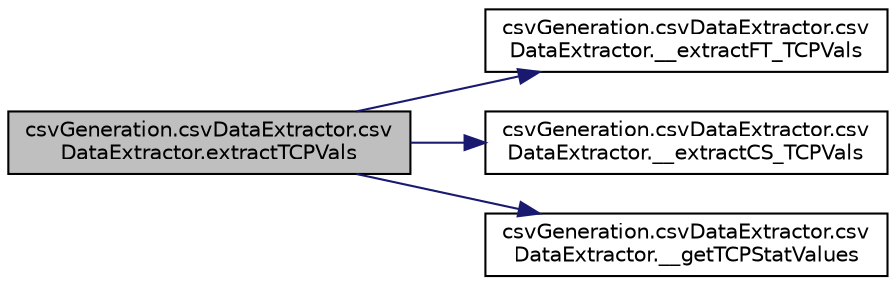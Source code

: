 digraph "csvGeneration.csvDataExtractor.csvDataExtractor.extractTCPVals"
{
  edge [fontname="Helvetica",fontsize="10",labelfontname="Helvetica",labelfontsize="10"];
  node [fontname="Helvetica",fontsize="10",shape=record];
  rankdir="LR";
  Node1 [label="csvGeneration.csvDataExtractor.csv\lDataExtractor.extractTCPVals",height=0.2,width=0.4,color="black", fillcolor="grey75", style="filled", fontcolor="black"];
  Node1 -> Node2 [color="midnightblue",fontsize="10",style="solid",fontname="Helvetica"];
  Node2 [label="csvGeneration.csvDataExtractor.csv\lDataExtractor.__extractFT_TCPVals",height=0.2,width=0.4,color="black", fillcolor="white", style="filled",URL="$classcsv_generation_1_1csv_data_extractor_1_1csv_data_extractor.html#ab2b8f7383bfa8f988a3cb1d756652232"];
  Node1 -> Node3 [color="midnightblue",fontsize="10",style="solid",fontname="Helvetica"];
  Node3 [label="csvGeneration.csvDataExtractor.csv\lDataExtractor.__extractCS_TCPVals",height=0.2,width=0.4,color="black", fillcolor="white", style="filled",URL="$classcsv_generation_1_1csv_data_extractor_1_1csv_data_extractor.html#a17be055ed24a6f1ea0536e79210d803d"];
  Node1 -> Node4 [color="midnightblue",fontsize="10",style="solid",fontname="Helvetica"];
  Node4 [label="csvGeneration.csvDataExtractor.csv\lDataExtractor.__getTCPStatValues",height=0.2,width=0.4,color="black", fillcolor="white", style="filled",URL="$classcsv_generation_1_1csv_data_extractor_1_1csv_data_extractor.html#ae45bf2d3511d5ee782927efea826d9d6"];
}
